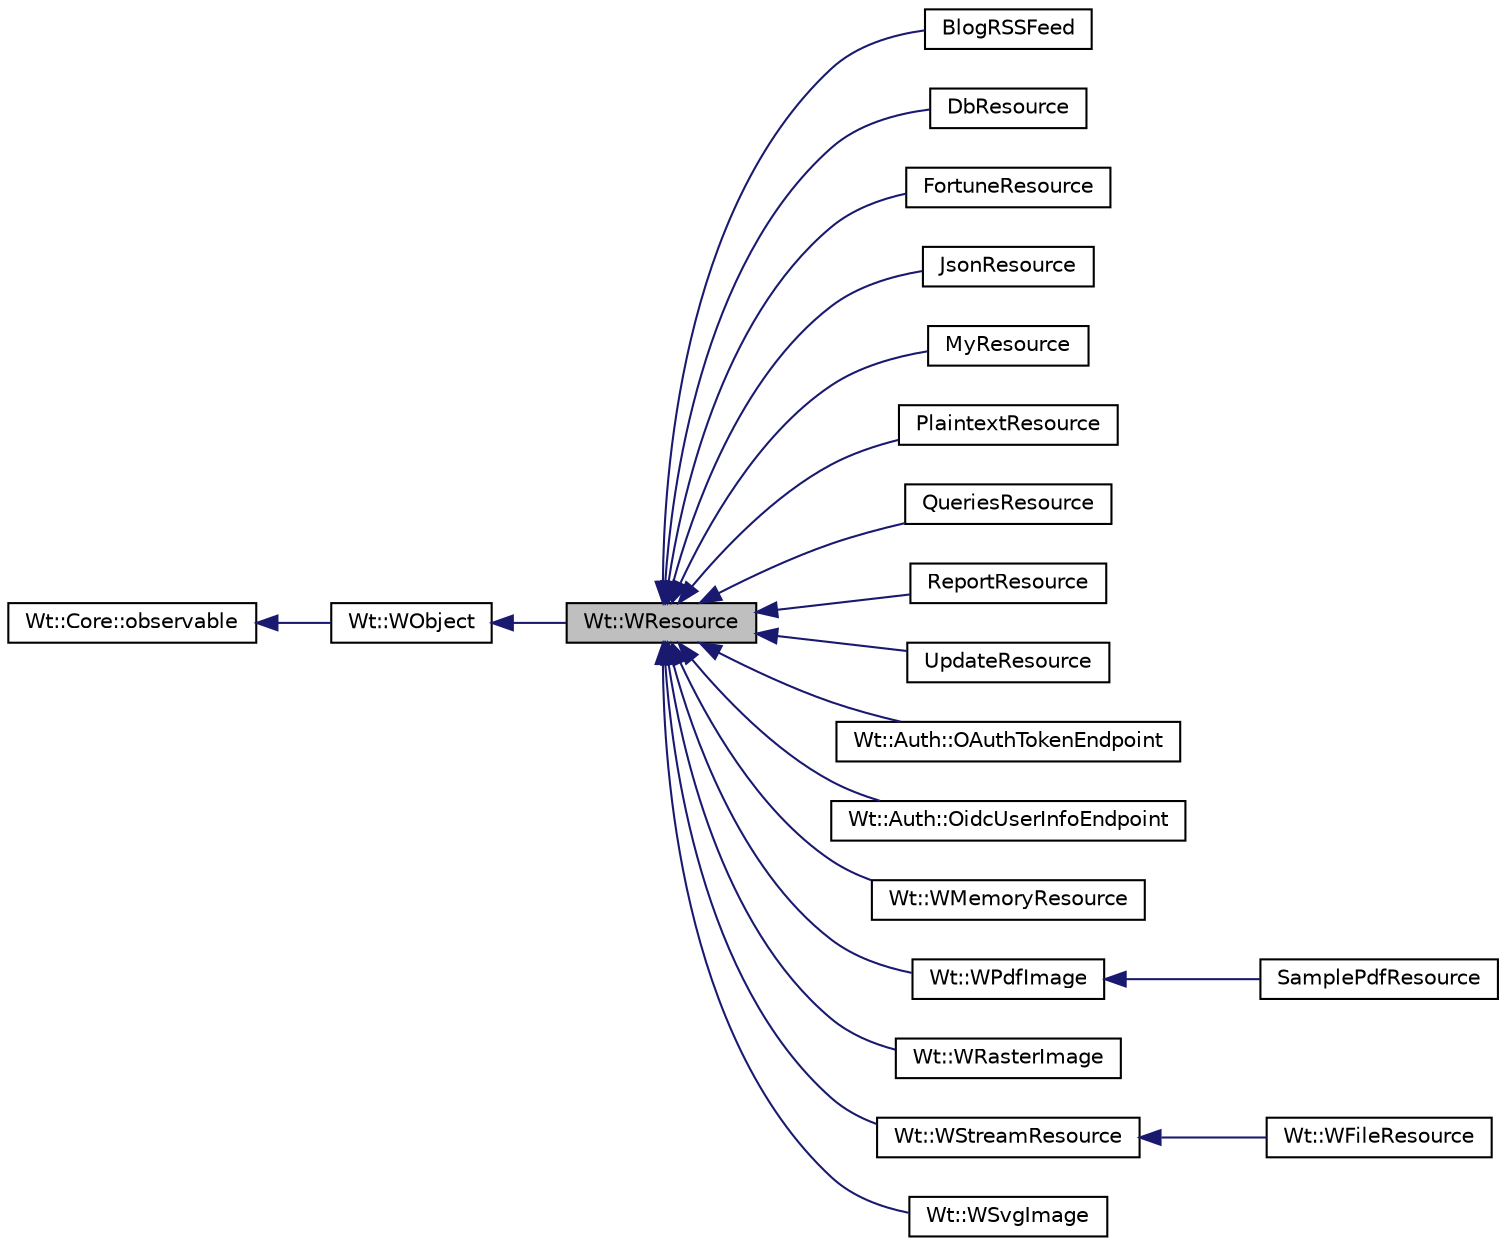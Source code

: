 digraph "Wt::WResource"
{
 // LATEX_PDF_SIZE
  edge [fontname="Helvetica",fontsize="10",labelfontname="Helvetica",labelfontsize="10"];
  node [fontname="Helvetica",fontsize="10",shape=record];
  rankdir="LR";
  Node1 [label="Wt::WResource",height=0.2,width=0.4,color="black", fillcolor="grey75", style="filled", fontcolor="black",tooltip="An object which can be rendered in the HTTP protocol."];
  Node2 -> Node1 [dir="back",color="midnightblue",fontsize="10",style="solid",fontname="Helvetica"];
  Node2 [label="Wt::WObject",height=0.2,width=0.4,color="black", fillcolor="white", style="filled",URL="$classWt_1_1WObject.html",tooltip="A base class for objects that participate in the signal/slot system."];
  Node3 -> Node2 [dir="back",color="midnightblue",fontsize="10",style="solid",fontname="Helvetica"];
  Node3 [label="Wt::Core::observable",height=0.2,width=0.4,color="black", fillcolor="white", style="filled",URL="$classWt_1_1Core_1_1observable.html",tooltip="A base class for objects whose life-time can be tracked."];
  Node1 -> Node4 [dir="back",color="midnightblue",fontsize="10",style="solid",fontname="Helvetica"];
  Node4 [label="BlogRSSFeed",height=0.2,width=0.4,color="black", fillcolor="white", style="filled",URL="$classBlogRSSFeed.html",tooltip=" "];
  Node1 -> Node5 [dir="back",color="midnightblue",fontsize="10",style="solid",fontname="Helvetica"];
  Node5 [label="DbResource",height=0.2,width=0.4,color="black", fillcolor="white", style="filled",URL="$classDbResource.html",tooltip=" "];
  Node1 -> Node6 [dir="back",color="midnightblue",fontsize="10",style="solid",fontname="Helvetica"];
  Node6 [label="FortuneResource",height=0.2,width=0.4,color="black", fillcolor="white", style="filled",URL="$classFortuneResource.html",tooltip=" "];
  Node1 -> Node7 [dir="back",color="midnightblue",fontsize="10",style="solid",fontname="Helvetica"];
  Node7 [label="JsonResource",height=0.2,width=0.4,color="black", fillcolor="white", style="filled",URL="$classJsonResource.html",tooltip=" "];
  Node1 -> Node8 [dir="back",color="midnightblue",fontsize="10",style="solid",fontname="Helvetica"];
  Node8 [label="MyResource",height=0.2,width=0.4,color="black", fillcolor="white", style="filled",URL="$classMyResource.html",tooltip=" "];
  Node1 -> Node9 [dir="back",color="midnightblue",fontsize="10",style="solid",fontname="Helvetica"];
  Node9 [label="PlaintextResource",height=0.2,width=0.4,color="black", fillcolor="white", style="filled",URL="$classPlaintextResource.html",tooltip=" "];
  Node1 -> Node10 [dir="back",color="midnightblue",fontsize="10",style="solid",fontname="Helvetica"];
  Node10 [label="QueriesResource",height=0.2,width=0.4,color="black", fillcolor="white", style="filled",URL="$classQueriesResource.html",tooltip=" "];
  Node1 -> Node11 [dir="back",color="midnightblue",fontsize="10",style="solid",fontname="Helvetica"];
  Node11 [label="ReportResource",height=0.2,width=0.4,color="black", fillcolor="white", style="filled",URL="$classReportResource.html",tooltip=" "];
  Node1 -> Node12 [dir="back",color="midnightblue",fontsize="10",style="solid",fontname="Helvetica"];
  Node12 [label="UpdateResource",height=0.2,width=0.4,color="black", fillcolor="white", style="filled",URL="$classUpdateResource.html",tooltip=" "];
  Node1 -> Node13 [dir="back",color="midnightblue",fontsize="10",style="solid",fontname="Helvetica"];
  Node13 [label="Wt::Auth::OAuthTokenEndpoint",height=0.2,width=0.4,color="black", fillcolor="white", style="filled",URL="$classWt_1_1Auth_1_1OAuthTokenEndpoint.html",tooltip="Endpoint to retrieve an access token."];
  Node1 -> Node14 [dir="back",color="midnightblue",fontsize="10",style="solid",fontname="Helvetica"];
  Node14 [label="Wt::Auth::OidcUserInfoEndpoint",height=0.2,width=0.4,color="black", fillcolor="white", style="filled",URL="$classWt_1_1Auth_1_1OidcUserInfoEndpoint.html",tooltip="Endpoint at which user info can be requested."];
  Node1 -> Node15 [dir="back",color="midnightblue",fontsize="10",style="solid",fontname="Helvetica"];
  Node15 [label="Wt::WMemoryResource",height=0.2,width=0.4,color="black", fillcolor="white", style="filled",URL="$classWt_1_1WMemoryResource.html",tooltip="A resource which streams data from memory."];
  Node1 -> Node16 [dir="back",color="midnightblue",fontsize="10",style="solid",fontname="Helvetica"];
  Node16 [label="Wt::WPdfImage",height=0.2,width=0.4,color="black", fillcolor="white", style="filled",URL="$classWt_1_1WPdfImage.html",tooltip="A paint device for rendering to a PDF."];
  Node16 -> Node17 [dir="back",color="midnightblue",fontsize="10",style="solid",fontname="Helvetica"];
  Node17 [label="SamplePdfResource",height=0.2,width=0.4,color="black", fillcolor="white", style="filled",URL="$classSamplePdfResource.html",tooltip=" "];
  Node1 -> Node18 [dir="back",color="midnightblue",fontsize="10",style="solid",fontname="Helvetica"];
  Node18 [label="Wt::WRasterImage",height=0.2,width=0.4,color="black", fillcolor="white", style="filled",URL="$classWt_1_1WRasterImage.html",tooltip="A paint device for rendering to a raster image."];
  Node1 -> Node19 [dir="back",color="midnightblue",fontsize="10",style="solid",fontname="Helvetica"];
  Node19 [label="Wt::WStreamResource",height=0.2,width=0.4,color="black", fillcolor="white", style="filled",URL="$classWt_1_1WStreamResource.html",tooltip="An object which streams the data from a std::istream."];
  Node19 -> Node20 [dir="back",color="midnightblue",fontsize="10",style="solid",fontname="Helvetica"];
  Node20 [label="Wt::WFileResource",height=0.2,width=0.4,color="black", fillcolor="white", style="filled",URL="$classWt_1_1WFileResource.html",tooltip="A resource which streams the data from a local file."];
  Node1 -> Node21 [dir="back",color="midnightblue",fontsize="10",style="solid",fontname="Helvetica"];
  Node21 [label="Wt::WSvgImage",height=0.2,width=0.4,color="black", fillcolor="white", style="filled",URL="$classWt_1_1WSvgImage.html",tooltip="A paint device for rendering using Scalable Vector Graphics (SVG)."];
}

